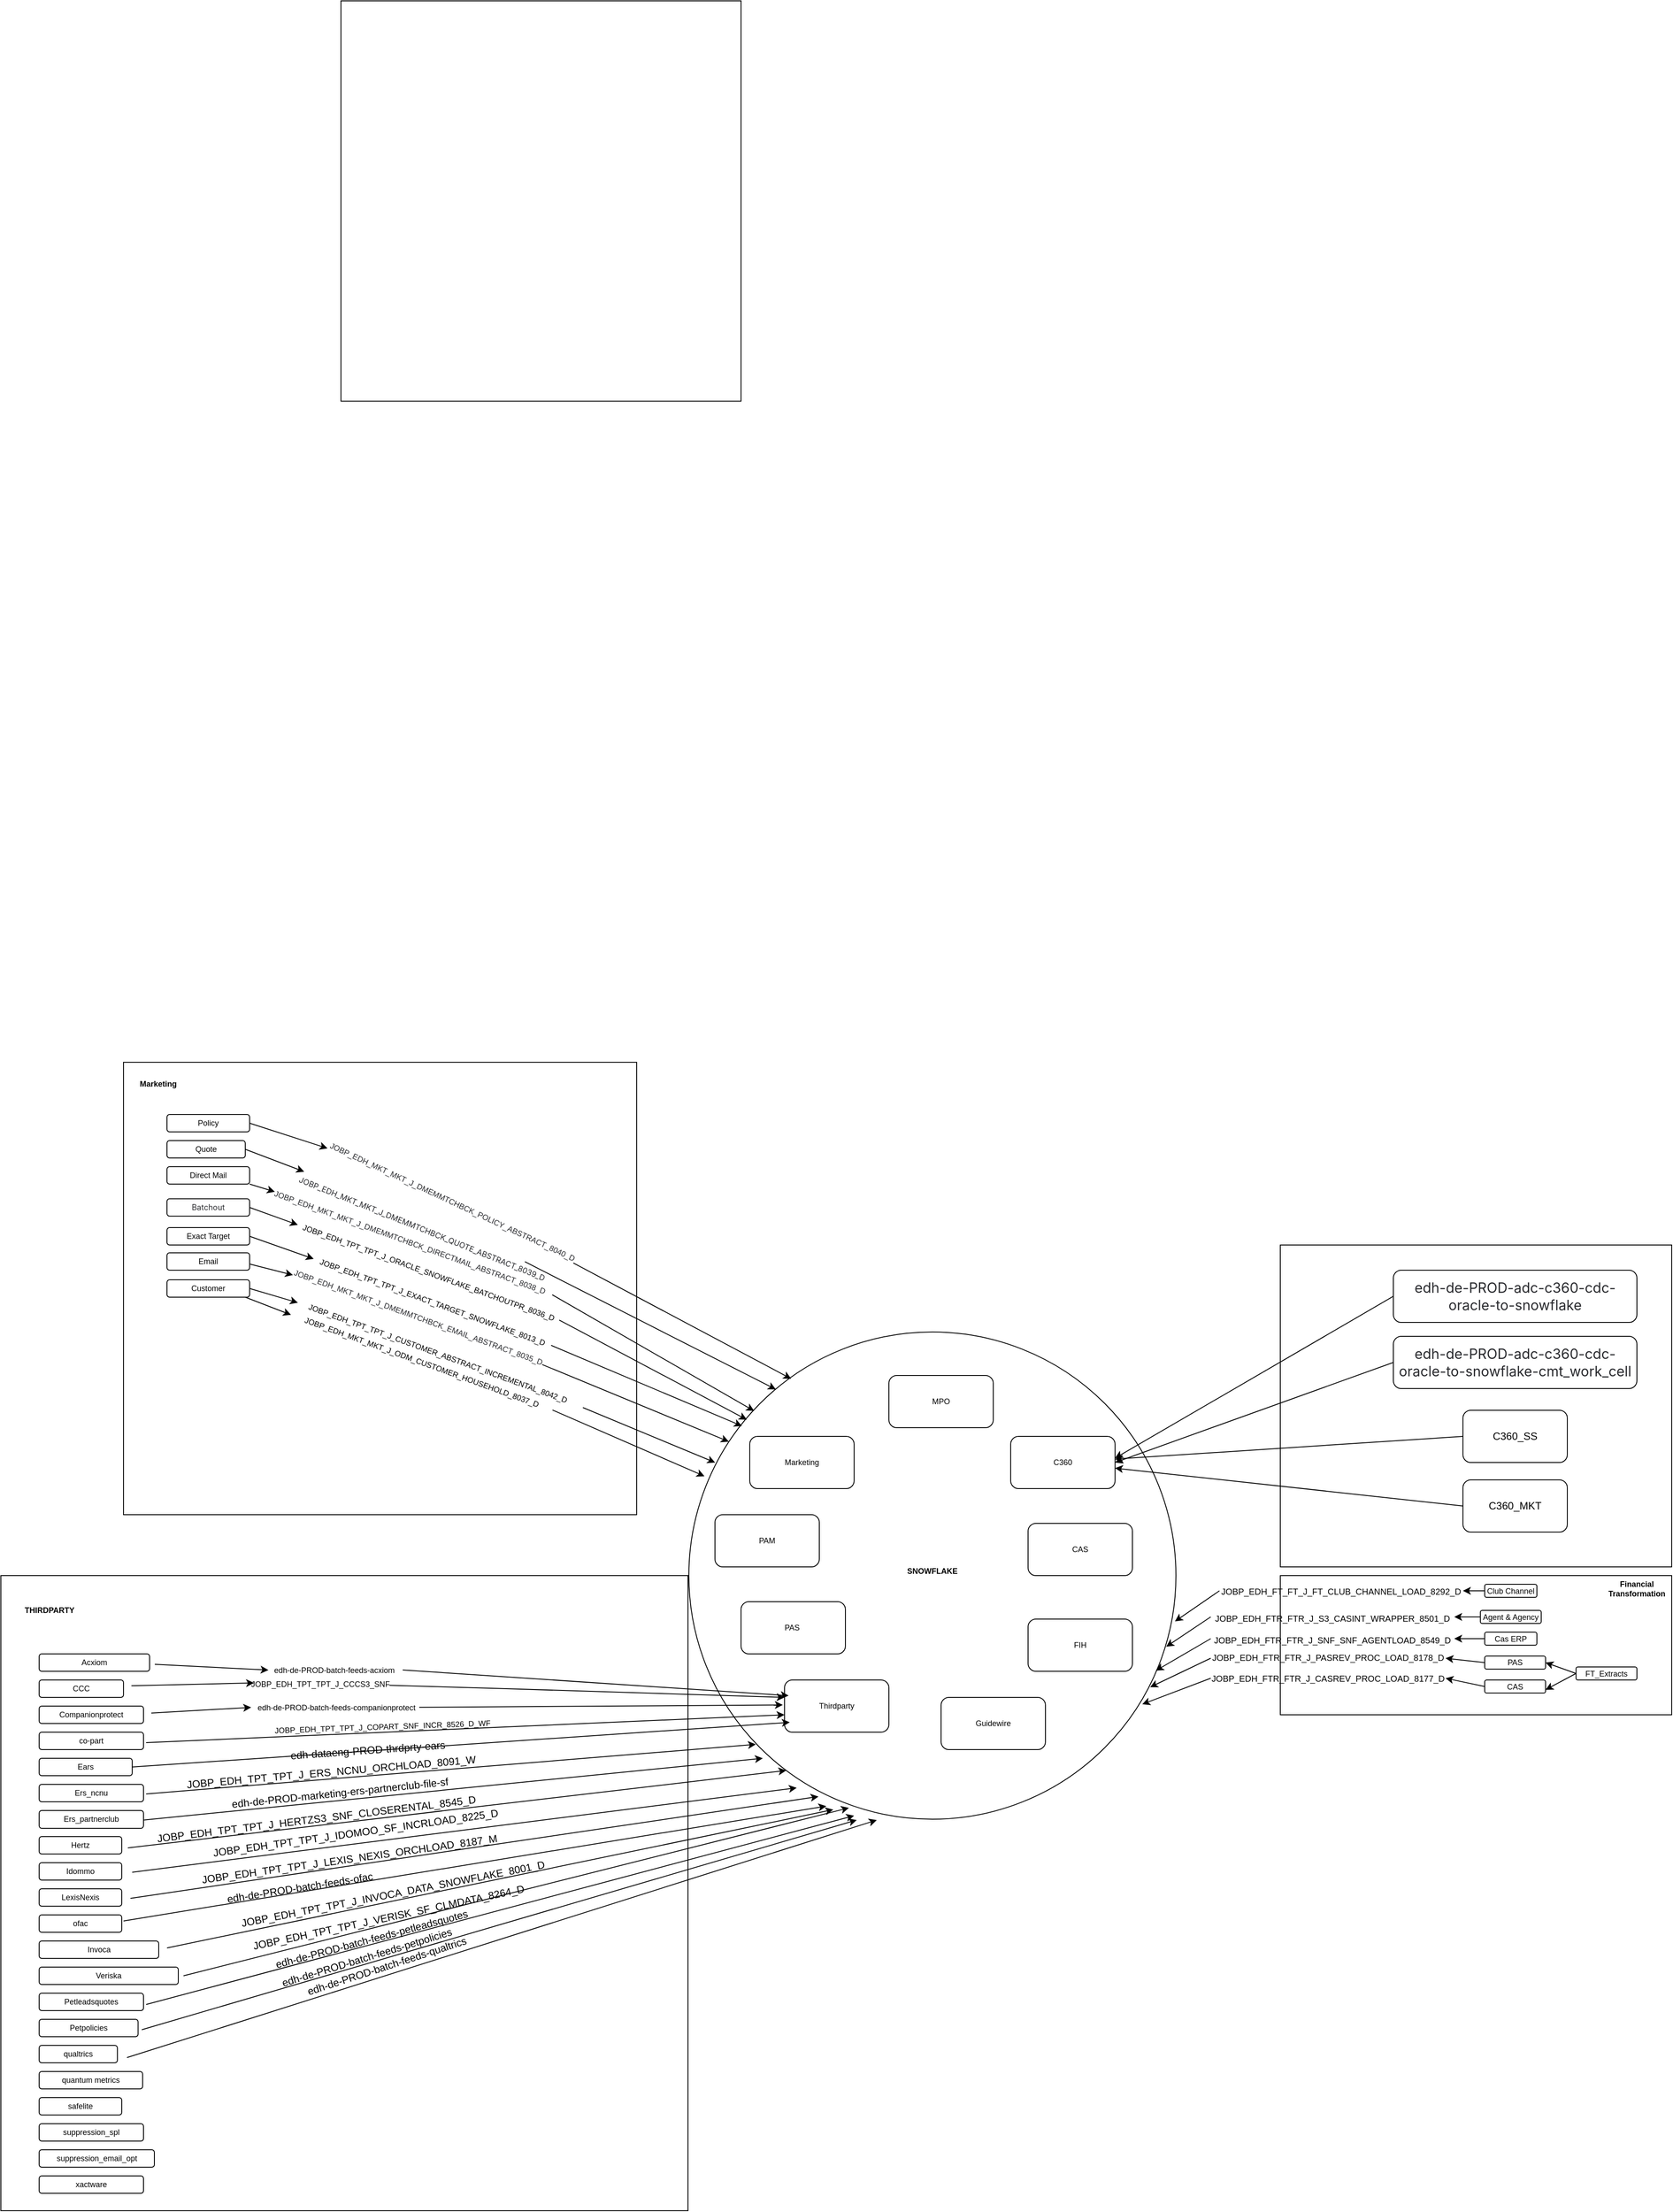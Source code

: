 <mxfile version="26.0.11">
  <diagram name="Page-1" id="kRAGbB4GnQMMaRT2yMuc">
    <mxGraphModel dx="1560" dy="2567" grid="1" gridSize="10" guides="1" tooltips="1" connect="1" arrows="1" fold="1" page="1" pageScale="1" pageWidth="850" pageHeight="1100" background="none" math="0" shadow="0">
      <root>
        <mxCell id="0" />
        <mxCell id="1" parent="0" />
        <mxCell id="0H2y0_2EXmDvVcCev98S-101" value="" style="rounded=0;whiteSpace=wrap;html=1;fontSize=9;" vertex="1" parent="1">
          <mxGeometry x="850" y="210" width="450" height="160" as="geometry" />
        </mxCell>
        <mxCell id="d_GGifG9hBrMxSvdhNBB-2" value="" style="rounded=0;whiteSpace=wrap;html=1;container=0;direction=west;movable=1;resizable=1;rotatable=1;deletable=1;editable=1;locked=0;connectable=1;fontSize=9;" parent="1" vertex="1">
          <mxGeometry x="-621" y="210" width="790" height="730" as="geometry" />
        </mxCell>
        <mxCell id="0H2y0_2EXmDvVcCev98S-15" value="" style="rounded=0;whiteSpace=wrap;html=1;fontSize=9;" vertex="1" parent="1">
          <mxGeometry x="-480" y="-380" width="590" height="520" as="geometry" />
        </mxCell>
        <mxCell id="wsq4JRYlVpnwA_xUPwAn-1" value="" style="ellipse;whiteSpace=wrap;html=1;aspect=fixed;fontSize=9;" parent="1" vertex="1">
          <mxGeometry x="170" y="-70" width="560" height="560" as="geometry" />
        </mxCell>
        <mxCell id="wsq4JRYlVpnwA_xUPwAn-7" value="Marketing" style="rounded=1;whiteSpace=wrap;html=1;fontSize=9;" parent="1" vertex="1">
          <mxGeometry x="240" y="50" width="120" height="60" as="geometry" />
        </mxCell>
        <mxCell id="E9n7oVyy4MYrTS4P3ZKx-2" value="Thirdparty" style="rounded=1;whiteSpace=wrap;html=1;fontSize=9;" parent="1" vertex="1">
          <mxGeometry x="280" y="330" width="120" height="60" as="geometry" />
        </mxCell>
        <mxCell id="E9n7oVyy4MYrTS4P3ZKx-1" value="FIH" style="rounded=1;whiteSpace=wrap;html=1;fontSize=9;" parent="1" vertex="1">
          <mxGeometry x="560" y="260" width="120" height="60" as="geometry" />
        </mxCell>
        <mxCell id="E9n7oVyy4MYrTS4P3ZKx-3" value="PAS&amp;nbsp;" style="rounded=1;whiteSpace=wrap;html=1;fontSize=9;" parent="1" vertex="1">
          <mxGeometry x="230" y="240" width="120" height="60" as="geometry" />
        </mxCell>
        <mxCell id="E9n7oVyy4MYrTS4P3ZKx-4" value="PAM" style="rounded=1;whiteSpace=wrap;html=1;fontSize=9;" parent="1" vertex="1">
          <mxGeometry x="200" y="140" width="120" height="60" as="geometry" />
        </mxCell>
        <mxCell id="E9n7oVyy4MYrTS4P3ZKx-5" value="CAS" style="rounded=1;whiteSpace=wrap;html=1;fontSize=9;" parent="1" vertex="1">
          <mxGeometry x="560" y="150" width="120" height="60" as="geometry" />
        </mxCell>
        <mxCell id="E9n7oVyy4MYrTS4P3ZKx-6" value="MPO" style="rounded=1;whiteSpace=wrap;html=1;fontSize=9;" parent="1" vertex="1">
          <mxGeometry x="400" y="-20" width="120" height="60" as="geometry" />
        </mxCell>
        <mxCell id="LdJkKsN1LRguEct0NIYA-1" value="C&lt;span style=&quot;background-color: transparent; color: light-dark(rgb(0, 0, 0), rgb(255, 255, 255));&quot;&gt;360&lt;/span&gt;" style="rounded=1;whiteSpace=wrap;html=1;fontSize=9;" parent="1" vertex="1">
          <mxGeometry x="540" y="50" width="120" height="60" as="geometry" />
        </mxCell>
        <mxCell id="jBidoqBdT52UNtDU3Eu4-1" value="Guidewire" style="rounded=1;whiteSpace=wrap;html=1;fontSize=9;" parent="1" vertex="1">
          <mxGeometry x="460" y="350" width="120" height="60" as="geometry" />
        </mxCell>
        <mxCell id="d_GGifG9hBrMxSvdhNBB-3" value="CCC" style="rounded=1;whiteSpace=wrap;html=1;container=0;fontSize=9;" parent="1" vertex="1">
          <mxGeometry x="-577" y="330" width="97" height="20" as="geometry" />
        </mxCell>
        <mxCell id="d_GGifG9hBrMxSvdhNBB-4" value="THIRDPARTY" style="text;html=1;align=center;verticalAlign=middle;whiteSpace=wrap;rounded=0;fontStyle=1;fontSize=9;" parent="1" vertex="1">
          <mxGeometry x="-610" y="235" width="90" height="30" as="geometry" />
        </mxCell>
        <mxCell id="d_GGifG9hBrMxSvdhNBB-5" value="Acxiom" style="rounded=1;whiteSpace=wrap;html=1;fontSize=9;" parent="1" vertex="1">
          <mxGeometry x="-577" y="300" width="127" height="20" as="geometry" />
        </mxCell>
        <mxCell id="d_GGifG9hBrMxSvdhNBB-6" value="co-part" style="rounded=1;whiteSpace=wrap;html=1;container=0;fontSize=9;" parent="1" vertex="1">
          <mxGeometry x="-577" y="390" width="120" height="20" as="geometry" />
        </mxCell>
        <mxCell id="d_GGifG9hBrMxSvdhNBB-9" value="Companionprotect" style="rounded=1;whiteSpace=wrap;html=1;container=0;fontSize=9;" parent="1" vertex="1">
          <mxGeometry x="-577" y="360" width="120" height="20" as="geometry" />
        </mxCell>
        <mxCell id="0H2y0_2EXmDvVcCev98S-11" value="" style="whiteSpace=wrap;html=1;aspect=fixed;fontSize=9;" vertex="1" parent="1">
          <mxGeometry x="-230" y="-1600" width="460" height="460" as="geometry" />
        </mxCell>
        <mxCell id="d_GGifG9hBrMxSvdhNBB-12" value="Ears" style="rounded=1;whiteSpace=wrap;html=1;container=0;fontSize=9;" parent="1" vertex="1">
          <mxGeometry x="-577" y="420" width="107" height="20" as="geometry" />
        </mxCell>
        <mxCell id="0H2y0_2EXmDvVcCev98S-4" value="&lt;span style=&quot;color: rgb(41, 42, 46); font-style: normal; font-variant-ligatures: normal; font-variant-caps: normal; font-weight: 400; letter-spacing: normal; orphans: 2; text-align: start; text-indent: 0px; text-transform: none; widows: 2; word-spacing: 0px; -webkit-text-stroke-width: 0px; white-space: pre-wrap; background-color: rgb(255, 255, 255); text-decoration-thickness: initial; text-decoration-style: initial; text-decoration-color: initial; float: none; display: inline !important;&quot;&gt;&lt;font face=&quot;Helvetica&quot;&gt;JOBP_EDH_MKT_MKT_J_DMEMMTCHBCK_POLICY_ABSTRACT_8040_D&lt;/font&gt;&lt;/span&gt;" style="text;whiteSpace=wrap;html=1;rotation=25;fontSize=9;" vertex="1" parent="1">
          <mxGeometry x="-260.11" y="-231.75" width="311.9" height="33.14" as="geometry" />
        </mxCell>
        <mxCell id="NIq7jWTQf8CCYJ9gUr3_-2" value="Hertz" style="rounded=1;whiteSpace=wrap;html=1;fontSize=9;" vertex="1" parent="1">
          <mxGeometry x="-577" y="510" width="95" height="20" as="geometry" />
        </mxCell>
        <mxCell id="NIq7jWTQf8CCYJ9gUr3_-3" value="Idommo" style="rounded=1;whiteSpace=wrap;html=1;fontSize=9;" vertex="1" parent="1">
          <mxGeometry x="-577" y="540" width="95" height="20" as="geometry" />
        </mxCell>
        <mxCell id="NIq7jWTQf8CCYJ9gUr3_-5" value="LexisNexis" style="rounded=1;whiteSpace=wrap;html=1;fontSize=9;" vertex="1" parent="1">
          <mxGeometry x="-577" y="570" width="95" height="20" as="geometry" />
        </mxCell>
        <mxCell id="NIq7jWTQf8CCYJ9gUr3_-7" value="ofac" style="rounded=1;whiteSpace=wrap;html=1;fontSize=9;" vertex="1" parent="1">
          <mxGeometry x="-577" y="600" width="95" height="20" as="geometry" />
        </mxCell>
        <mxCell id="NIq7jWTQf8CCYJ9gUr3_-8" value="Invoca" style="rounded=1;whiteSpace=wrap;html=1;fontSize=9;" vertex="1" parent="1">
          <mxGeometry x="-577" y="630" width="137.5" height="20" as="geometry" />
        </mxCell>
        <mxCell id="0H2y0_2EXmDvVcCev98S-13" value="Quote" style="rounded=1;whiteSpace=wrap;html=1;fontSize=9;" vertex="1" parent="1">
          <mxGeometry x="-430" y="-290" width="90" height="20" as="geometry" />
        </mxCell>
        <mxCell id="NIq7jWTQf8CCYJ9gUr3_-9" value="Petleadsquotes" style="rounded=1;whiteSpace=wrap;html=1;fontSize=9;" vertex="1" parent="1">
          <mxGeometry x="-577" y="690" width="120" height="20" as="geometry" />
        </mxCell>
        <mxCell id="0H2y0_2EXmDvVcCev98S-21" value="&lt;span style=&quot;color: rgb(41, 42, 46); font-family: ui-sans-serif, -apple-system, BlinkMacSystemFont, &amp;quot;Segoe UI&amp;quot;, Ubuntu, system-ui, &amp;quot;Helvetica Neue&amp;quot;, sans-serif; font-style: normal; font-variant-ligatures: normal; font-variant-caps: normal; font-weight: 400; letter-spacing: normal; orphans: 2; text-align: start; text-indent: 0px; text-transform: none; widows: 2; word-spacing: 0px; -webkit-text-stroke-width: 0px; white-space: pre-wrap; background-color: rgb(255, 255, 255); text-decoration-thickness: initial; text-decoration-style: initial; text-decoration-color: initial; float: none; display: inline !important;&quot;&gt;&lt;font&gt; JOBP_EDH_MKT_MKT_J_DMEMMTCHBCK_QUOTE_ABSTRACT_8039_D&lt;/font&gt;&lt;/span&gt;" style="text;whiteSpace=wrap;html=1;rotation=22;fontSize=9;" vertex="1" parent="1">
          <mxGeometry x="-288.67" y="-216.16" width="279.87" height="40" as="geometry" />
        </mxCell>
        <mxCell id="d_GGifG9hBrMxSvdhNBB-14" value="Ers_ncnu" style="rounded=1;whiteSpace=wrap;html=1;fontSize=9;" parent="1" vertex="1">
          <mxGeometry x="-577" y="450" width="120" height="20" as="geometry" />
        </mxCell>
        <mxCell id="NIq7jWTQf8CCYJ9gUr3_-1" value="Ers_partnerclub" style="rounded=1;whiteSpace=wrap;html=1;container=0;aspect=fixed;movable=1;resizable=1;rotatable=1;deletable=1;editable=1;locked=0;connectable=1;fontSize=9;" vertex="1" parent="1">
          <mxGeometry x="-577" y="480" width="120" height="20.51" as="geometry" />
        </mxCell>
        <mxCell id="NIq7jWTQf8CCYJ9gUr3_-11" value="Veriska" style="rounded=1;whiteSpace=wrap;html=1;fontSize=9;" vertex="1" parent="1">
          <mxGeometry x="-577" y="660" width="160" height="20" as="geometry" />
        </mxCell>
        <mxCell id="NIq7jWTQf8CCYJ9gUr3_-13" value="Petpolicies" style="rounded=1;whiteSpace=wrap;html=1;fontSize=9;" vertex="1" parent="1">
          <mxGeometry x="-577" y="720" width="113.75" height="20" as="geometry" />
        </mxCell>
        <mxCell id="NIq7jWTQf8CCYJ9gUr3_-17" value="qualtrics" style="rounded=1;whiteSpace=wrap;html=1;fontSize=9;" vertex="1" parent="1">
          <mxGeometry x="-577" y="750" width="90" height="20" as="geometry" />
        </mxCell>
        <mxCell id="NIq7jWTQf8CCYJ9gUr3_-19" value="quantum metrics" style="rounded=1;whiteSpace=wrap;html=1;fontSize=9;" vertex="1" parent="1">
          <mxGeometry x="-577" y="780" width="119" height="20" as="geometry" />
        </mxCell>
        <mxCell id="NIq7jWTQf8CCYJ9gUr3_-20" value="safelite" style="rounded=1;whiteSpace=wrap;html=1;fontSize=9;" vertex="1" parent="1">
          <mxGeometry x="-577" y="810" width="95" height="20" as="geometry" />
        </mxCell>
        <mxCell id="NIq7jWTQf8CCYJ9gUr3_-21" value="suppression_spl" style="rounded=1;whiteSpace=wrap;html=1;fontSize=9;" vertex="1" parent="1">
          <mxGeometry x="-577" y="840" width="120" height="20" as="geometry" />
        </mxCell>
        <mxCell id="NIq7jWTQf8CCYJ9gUr3_-23" value="suppression_email_opt" style="rounded=1;whiteSpace=wrap;html=1;fontSize=9;" vertex="1" parent="1">
          <mxGeometry x="-577" y="870" width="132.5" height="20" as="geometry" />
        </mxCell>
        <mxCell id="NIq7jWTQf8CCYJ9gUr3_-24" value="xactware" style="rounded=1;whiteSpace=wrap;html=1;fontSize=9;" vertex="1" parent="1">
          <mxGeometry x="-577" y="900" width="120" height="20" as="geometry" />
        </mxCell>
        <mxCell id="NIq7jWTQf8CCYJ9gUr3_-27" value="SNOWFLAKE" style="text;html=1;align=center;verticalAlign=middle;whiteSpace=wrap;rounded=0;fontSize=9;fontStyle=1" vertex="1" parent="1">
          <mxGeometry x="420" y="190" width="60" height="30" as="geometry" />
        </mxCell>
        <mxCell id="0H2y0_2EXmDvVcCev98S-19" value="" style="endArrow=classic;html=1;rounded=0;entryX=0.082;entryY=0.225;entryDx=0;entryDy=0;entryPerimeter=0;exitX=1.011;exitY=0.343;exitDx=0;exitDy=0;exitPerimeter=0;fontSize=9;" edge="1" parent="1" source="0H2y0_2EXmDvVcCev98S-23" target="wsq4JRYlVpnwA_xUPwAn-1">
          <mxGeometry width="50" height="50" relative="1" as="geometry">
            <mxPoint x="-158.6" y="-53.86" as="sourcePoint" />
            <mxPoint x="230.0" y="43.86" as="targetPoint" />
          </mxGeometry>
        </mxCell>
        <mxCell id="0H2y0_2EXmDvVcCev98S-32" value="&lt;font&gt;&lt;b&gt;Marketing&lt;/b&gt;&lt;/font&gt;" style="text;html=1;align=center;verticalAlign=middle;whiteSpace=wrap;rounded=0;fontSize=9;" vertex="1" parent="1">
          <mxGeometry x="-470" y="-370" width="60" height="30" as="geometry" />
        </mxCell>
        <mxCell id="0H2y0_2EXmDvVcCev98S-37" value="Policy" style="rounded=1;whiteSpace=wrap;html=1;fontSize=9;" vertex="1" parent="1">
          <mxGeometry x="-430" y="-320" width="95" height="20" as="geometry" />
        </mxCell>
        <mxCell id="0H2y0_2EXmDvVcCev98S-39" value="&lt;div style=&quot;text-align: left;&quot;&gt;&lt;font color=&quot;#292a2e&quot; face=&quot;ui-sans-serif, -apple-system, BlinkMacSystemFont, Segoe UI, Ubuntu, system-ui, Helvetica Neue, sans-serif&quot;&gt;&lt;span style=&quot;white-space-collapse: preserve; background-color: rgb(255, 255, 255);&quot;&gt;Batchout&lt;/span&gt;&lt;/font&gt;&lt;/div&gt;" style="rounded=1;whiteSpace=wrap;html=1;fontSize=9;fontStyle=0" vertex="1" parent="1">
          <mxGeometry x="-430" y="-223.14" width="95" height="20" as="geometry" />
        </mxCell>
        <mxCell id="0H2y0_2EXmDvVcCev98S-40" value="&lt;font&gt;Exact Target&lt;/font&gt;" style="rounded=1;whiteSpace=wrap;html=1;fontSize=9;" vertex="1" parent="1">
          <mxGeometry x="-430" y="-190" width="95" height="20" as="geometry" />
        </mxCell>
        <mxCell id="0H2y0_2EXmDvVcCev98S-42" value="Customer" style="rounded=1;whiteSpace=wrap;html=1;rotation=0;fontSize=9;" vertex="1" parent="1">
          <mxGeometry x="-430" y="-130" width="95" height="20" as="geometry" />
        </mxCell>
        <mxCell id="0H2y0_2EXmDvVcCev98S-53" value="Direct Mail" style="rounded=1;whiteSpace=wrap;html=1;fontSize=9;" vertex="1" parent="1">
          <mxGeometry x="-430" y="-260" width="95" height="20" as="geometry" />
        </mxCell>
        <mxCell id="0H2y0_2EXmDvVcCev98S-54" value="Email" style="rounded=1;whiteSpace=wrap;html=1;fontSize=9;" vertex="1" parent="1">
          <mxGeometry x="-430" y="-161.02" width="95" height="20" as="geometry" />
        </mxCell>
        <mxCell id="0H2y0_2EXmDvVcCev98S-55" value="" style="endArrow=classic;html=1;rounded=0;entryX=0.004;entryY=0.38;entryDx=0;entryDy=0;entryPerimeter=0;exitX=1.005;exitY=0.65;exitDx=0;exitDy=0;exitPerimeter=0;fontSize=9;" edge="1" parent="1" source="0H2y0_2EXmDvVcCev98S-54" target="0H2y0_2EXmDvVcCev98S-23">
          <mxGeometry width="50" height="50" relative="1" as="geometry">
            <mxPoint x="-355" y="-71" as="sourcePoint" />
            <mxPoint x="230.0" y="43.86" as="targetPoint" />
          </mxGeometry>
        </mxCell>
        <mxCell id="0H2y0_2EXmDvVcCev98S-23" value="&lt;span style=&quot;color: rgb(41, 42, 46); font-style: normal; font-variant-ligatures: normal; font-variant-caps: normal; font-weight: 400; letter-spacing: normal; orphans: 2; text-align: start; text-indent: 0px; text-transform: none; widows: 2; word-spacing: 0px; -webkit-text-stroke-width: 0px; white-space: pre-wrap; background-color: rgb(255, 255, 255); text-decoration-thickness: initial; text-decoration-style: initial; text-decoration-color: initial; float: none; display: inline !important;&quot;&gt;&lt;font face=&quot;Helvetica&quot;&gt;JOBP_EDH_MKT_MKT_J_DMEMMTCHBCK_EMAIL_ABSTRACT_8035_D&lt;/font&gt;&lt;/span&gt;" style="text;whiteSpace=wrap;html=1;rotation=20;fontSize=9;" vertex="1" parent="1">
          <mxGeometry x="-297" y="-100" width="300" height="40" as="geometry" />
        </mxCell>
        <mxCell id="0H2y0_2EXmDvVcCev98S-58" value="" style="endArrow=classic;html=1;rounded=0;exitX=1;exitY=0.5;exitDx=0;exitDy=0;entryX=0.013;entryY=0.311;entryDx=0;entryDy=0;entryPerimeter=0;fontSize=9;" edge="1" parent="1" source="0H2y0_2EXmDvVcCev98S-13" target="0H2y0_2EXmDvVcCev98S-21">
          <mxGeometry width="50" height="50" relative="1" as="geometry">
            <mxPoint x="-260" y="-110" as="sourcePoint" />
            <mxPoint x="-210" y="-160" as="targetPoint" />
          </mxGeometry>
        </mxCell>
        <mxCell id="0H2y0_2EXmDvVcCev98S-59" value="" style="endArrow=classic;html=1;rounded=0;exitX=0.992;exitY=0.333;exitDx=0;exitDy=0;exitPerimeter=0;fontSize=9;" edge="1" parent="1" source="0H2y0_2EXmDvVcCev98S-21">
          <mxGeometry width="50" height="50" relative="1" as="geometry">
            <mxPoint x="20" y="-180" as="sourcePoint" />
            <mxPoint x="270" y="-4" as="targetPoint" />
          </mxGeometry>
        </mxCell>
        <mxCell id="0H2y0_2EXmDvVcCev98S-60" value="" style="endArrow=classic;html=1;rounded=0;exitX=1;exitY=0.5;exitDx=0;exitDy=0;entryX=0;entryY=0.5;entryDx=0;entryDy=0;fontSize=9;" edge="1" parent="1" source="0H2y0_2EXmDvVcCev98S-37" target="0H2y0_2EXmDvVcCev98S-4">
          <mxGeometry width="50" height="50" relative="1" as="geometry">
            <mxPoint x="-250" y="-320" as="sourcePoint" />
            <mxPoint x="-200" y="-370" as="targetPoint" />
          </mxGeometry>
        </mxCell>
        <UserObject label="" id="x8S57T6ln9iAfIoPM7LD-1">
          <mxCell style="endArrow=classic;html=1;rounded=0;entryX=0.039;entryY=0.3;entryDx=0;entryDy=0;entryPerimeter=0;exitX=1;exitY=0.5;exitDx=0;exitDy=0;fontSize=9;" edge="1" parent="1" source="x8S57T6ln9iAfIoPM7LD-4" target="E9n7oVyy4MYrTS4P3ZKx-2">
            <mxGeometry width="50" height="50" relative="1" as="geometry">
              <mxPoint x="-444" y="312" as="sourcePoint" />
              <mxPoint x="189" y="314" as="targetPoint" />
              <Array as="points" />
            </mxGeometry>
          </mxCell>
        </UserObject>
        <mxCell id="0H2y0_2EXmDvVcCev98S-61" value="" style="endArrow=classic;html=1;rounded=0;entryX=0.21;entryY=0.096;entryDx=0;entryDy=0;entryPerimeter=0;exitX=1;exitY=0.5;exitDx=0;exitDy=0;fontSize=9;" edge="1" parent="1" source="0H2y0_2EXmDvVcCev98S-4" target="wsq4JRYlVpnwA_xUPwAn-1">
          <mxGeometry width="50" height="50" relative="1" as="geometry">
            <mxPoint x="70" y="-130" as="sourcePoint" />
            <mxPoint x="90" y="-130" as="targetPoint" />
          </mxGeometry>
        </mxCell>
        <UserObject label="" id="x8S57T6ln9iAfIoPM7LD-3">
          <mxCell style="endArrow=classic;html=1;rounded=0;fontSize=9;exitX=1.018;exitY=0.537;exitDx=0;exitDy=0;exitPerimeter=0;" edge="1" parent="1" source="x8S57T6ln9iAfIoPM7LD-7">
            <mxGeometry width="50" height="50" relative="1" as="geometry">
              <mxPoint x="-150" y="336" as="sourcePoint" />
              <mxPoint x="280" y="350" as="targetPoint" />
              <Array as="points">
                <mxPoint x="-40" y="340" />
              </Array>
            </mxGeometry>
          </mxCell>
        </UserObject>
        <mxCell id="0H2y0_2EXmDvVcCev98S-62" value="&lt;span style=&quot;color: rgb(41, 42, 46); font-style: normal; font-variant-ligatures: normal; font-variant-caps: normal; font-weight: 400; letter-spacing: normal; orphans: 2; text-align: start; text-indent: 0px; text-transform: none; widows: 2; word-spacing: 0px; -webkit-text-stroke-width: 0px; white-space: pre-wrap; background-color: rgb(255, 255, 255); text-decoration-thickness: initial; text-decoration-style: initial; text-decoration-color: initial; float: none; display: inline !important;&quot;&gt;&lt;font face=&quot;Helvetica&quot;&gt; JOBP_EDH_MKT_MKT_J_DMEMMTCHBCK_DIRECTMAIL_ABSTRACT_8038_D&lt;/font&gt;&lt;/span&gt;" style="text;whiteSpace=wrap;html=1;fontSize=9;rotation=20;" vertex="1" parent="1">
          <mxGeometry x="-321" y="-183.69" width="344.28" height="24.11" as="geometry" />
        </mxCell>
        <mxCell id="0H2y0_2EXmDvVcCev98S-63" value="" style="endArrow=classic;html=1;rounded=0;exitX=1;exitY=1;exitDx=0;exitDy=0;entryX=0.012;entryY=0.411;entryDx=0;entryDy=0;entryPerimeter=0;fontSize=9;" edge="1" parent="1" source="0H2y0_2EXmDvVcCev98S-53" target="0H2y0_2EXmDvVcCev98S-62">
          <mxGeometry width="50" height="50" relative="1" as="geometry">
            <mxPoint x="-270" y="-20" as="sourcePoint" />
            <mxPoint x="-220" y="-70" as="targetPoint" />
          </mxGeometry>
        </mxCell>
        <mxCell id="0H2y0_2EXmDvVcCev98S-64" value="" style="endArrow=classic;html=1;rounded=0;entryX=0.134;entryY=0.162;entryDx=0;entryDy=0;entryPerimeter=0;exitX=1;exitY=0.5;exitDx=0;exitDy=0;fontSize=9;" edge="1" parent="1" source="0H2y0_2EXmDvVcCev98S-62" target="wsq4JRYlVpnwA_xUPwAn-1">
          <mxGeometry width="50" height="50" relative="1" as="geometry">
            <mxPoint x="-120" y="-30" as="sourcePoint" />
            <mxPoint x="-70" y="-80" as="targetPoint" />
          </mxGeometry>
        </mxCell>
        <UserObject label="" id="x8S57T6ln9iAfIoPM7LD-8">
          <mxCell style="endArrow=classic;html=1;rounded=0;fontSize=9;entryX=-0.017;entryY=0.478;entryDx=0;entryDy=0;entryPerimeter=0;" edge="1" parent="1" source="x8S57T6ln9iAfIoPM7LD-10" target="E9n7oVyy4MYrTS4P3ZKx-2">
            <mxGeometry width="50" height="50" relative="1" as="geometry">
              <mxPoint x="-448" y="368" as="sourcePoint" />
              <mxPoint x="211" y="354" as="targetPoint" />
              <Array as="points" />
            </mxGeometry>
          </mxCell>
        </UserObject>
        <mxCell id="0H2y0_2EXmDvVcCev98S-68" value="JOBP_EDH_TPT_TPT_J_ORACLE_SNOWFLAKE_BATCHOUTPR_8036_D" style="text;html=1;align=center;verticalAlign=middle;whiteSpace=wrap;rounded=0;fontSize=9;rotation=20;" vertex="1" parent="1">
          <mxGeometry x="-289.26" y="-153.44" width="319.87" height="30" as="geometry" />
        </mxCell>
        <mxCell id="0H2y0_2EXmDvVcCev98S-70" value="" style="endArrow=classic;html=1;rounded=0;exitX=1;exitY=0.5;exitDx=0;exitDy=0;entryX=0;entryY=0.5;entryDx=0;entryDy=0;fontSize=9;" edge="1" parent="1" source="0H2y0_2EXmDvVcCev98S-39" target="0H2y0_2EXmDvVcCev98S-68">
          <mxGeometry width="50" height="50" relative="1" as="geometry">
            <mxPoint x="-290" y="-130" as="sourcePoint" />
            <mxPoint x="-240" y="-180" as="targetPoint" />
          </mxGeometry>
        </mxCell>
        <mxCell id="0H2y0_2EXmDvVcCev98S-73" value="" style="endArrow=classic;html=1;rounded=0;entryX=0.119;entryY=0.18;entryDx=0;entryDy=0;entryPerimeter=0;fontSize=9;exitX=1;exitY=0.5;exitDx=0;exitDy=0;" edge="1" parent="1" source="0H2y0_2EXmDvVcCev98S-68" target="wsq4JRYlVpnwA_xUPwAn-1">
          <mxGeometry width="50" height="50" relative="1" as="geometry">
            <mxPoint x="40" y="-77" as="sourcePoint" />
            <mxPoint x="-130" y="-120" as="targetPoint" />
          </mxGeometry>
        </mxCell>
        <mxCell id="0H2y0_2EXmDvVcCev98S-76" value="JOBP_EDH_TPT_TPT_J_EXACT_TARGET_SNOWFLAKE_8013_D" style="text;html=1;align=center;verticalAlign=middle;whiteSpace=wrap;rounded=0;rotation=20;fontSize=9;" vertex="1" parent="1">
          <mxGeometry x="-270.11" y="-119.35" width="290.5" height="30" as="geometry" />
        </mxCell>
        <mxCell id="0H2y0_2EXmDvVcCev98S-79" value="" style="endArrow=classic;html=1;rounded=0;exitX=1;exitY=0.5;exitDx=0;exitDy=0;entryX=0;entryY=0.5;entryDx=0;entryDy=0;fontSize=9;" edge="1" parent="1" source="0H2y0_2EXmDvVcCev98S-40" target="0H2y0_2EXmDvVcCev98S-76">
          <mxGeometry width="50" height="50" relative="1" as="geometry">
            <mxPoint x="-318.64" y="-80" as="sourcePoint" />
            <mxPoint x="-268.64" y="-130" as="targetPoint" />
          </mxGeometry>
        </mxCell>
        <mxCell id="0H2y0_2EXmDvVcCev98S-80" value="" style="endArrow=classic;html=1;rounded=0;exitX=1;exitY=0.5;exitDx=0;exitDy=0;entryX=0.109;entryY=0.193;entryDx=0;entryDy=0;entryPerimeter=0;fontSize=9;" edge="1" parent="1" source="0H2y0_2EXmDvVcCev98S-76" target="wsq4JRYlVpnwA_xUPwAn-1">
          <mxGeometry width="50" height="50" relative="1" as="geometry">
            <mxPoint x="95.41" as="sourcePoint" />
            <mxPoint x="145.41" y="-50" as="targetPoint" />
          </mxGeometry>
        </mxCell>
        <UserObject label="" id="x8S57T6ln9iAfIoPM7LD-12">
          <mxCell style="endArrow=classic;html=1;rounded=0;exitX=0.771;exitY=0.767;exitDx=0;exitDy=0;exitPerimeter=0;fontSize=9;" edge="1" parent="1">
            <mxGeometry width="50" height="50" relative="1" as="geometry">
              <mxPoint x="-454" y="402" as="sourcePoint" />
              <mxPoint x="280" y="370" as="targetPoint" />
              <Array as="points" />
            </mxGeometry>
          </mxCell>
        </UserObject>
        <mxCell id="MN0yz45vyrRwarsMdgd2-2" value="" style="rounded=0;whiteSpace=wrap;html=1;fontSize=9;" vertex="1" parent="1">
          <mxGeometry x="850" y="-170" width="450" height="370" as="geometry" />
        </mxCell>
        <mxCell id="MN0yz45vyrRwarsMdgd2-4" value="&lt;span style=&quot;color: rgb(41, 42, 46); font-family: ui-sans-serif, -apple-system, BlinkMacSystemFont, &amp;quot;Segoe UI&amp;quot;, Ubuntu, system-ui, &amp;quot;Helvetica Neue&amp;quot;, sans-serif; font-size: 16px; text-align: left; white-space-collapse: preserve; background-color: rgb(255, 255, 255);&quot;&gt;edh-de-PROD-adc-c360-cdc-oracle-to-snowflake&lt;/span&gt;" style="rounded=1;whiteSpace=wrap;html=1;" vertex="1" parent="1">
          <mxGeometry x="980" y="-141.02" width="280" height="60" as="geometry" />
        </mxCell>
        <mxCell id="0H2y0_2EXmDvVcCev98S-84" value="JOBP_EDH_TPT_TPT_J_CUSTOMER_ABSTRACT_INCREMENTAL_8042_D" style="text;html=1;align=center;verticalAlign=middle;whiteSpace=wrap;rounded=0;rotation=20;fontSize=9;" vertex="1" parent="1">
          <mxGeometry x="-289.87" y="-60" width="343" height="30" as="geometry" />
        </mxCell>
        <mxCell id="x8S57T6ln9iAfIoPM7LD-13" value="JOBP_EDH_TPT_TPT_J_COPART_SNF_INCR_8526_D_WF" style="text;html=1;align=center;verticalAlign=middle;whiteSpace=wrap;rounded=0;rotation=358;fontSize=9;" vertex="1" parent="1">
          <mxGeometry x="-362" y="369" width="360" height="30" as="geometry" />
        </mxCell>
        <mxCell id="0H2y0_2EXmDvVcCev98S-85" value="" style="endArrow=classic;html=1;rounded=0;exitX=1;exitY=0.5;exitDx=0;exitDy=0;entryX=0;entryY=0.5;entryDx=0;entryDy=0;fontSize=9;" edge="1" parent="1" source="0H2y0_2EXmDvVcCev98S-42" target="0H2y0_2EXmDvVcCev98S-84">
          <mxGeometry width="50" height="50" relative="1" as="geometry">
            <mxPoint x="-210" y="-70" as="sourcePoint" />
            <mxPoint x="-160" y="-120" as="targetPoint" />
          </mxGeometry>
        </mxCell>
        <UserObject label="" id="x8S57T6ln9iAfIoPM7LD-14">
          <mxCell style="endArrow=classic;html=1;rounded=0;fontSize=9;entryX=0.05;entryY=0.811;entryDx=0;entryDy=0;entryPerimeter=0;" edge="1" parent="1" target="E9n7oVyy4MYrTS4P3ZKx-2">
            <mxGeometry width="50" height="50" relative="1" as="geometry">
              <mxPoint x="-470" y="430" as="sourcePoint" />
              <mxPoint x="236" y="392" as="targetPoint" />
              <Array as="points" />
            </mxGeometry>
          </mxCell>
        </UserObject>
        <mxCell id="0H2y0_2EXmDvVcCev98S-86" value="" style="endArrow=classic;html=1;rounded=0;entryX=0.054;entryY=0.268;entryDx=0;entryDy=0;entryPerimeter=0;exitX=1.018;exitY=0.54;exitDx=0;exitDy=0;exitPerimeter=0;fontSize=9;" edge="1" parent="1" source="0H2y0_2EXmDvVcCev98S-84" target="wsq4JRYlVpnwA_xUPwAn-1">
          <mxGeometry width="50" height="50" relative="1" as="geometry">
            <mxPoint x="60" y="70" as="sourcePoint" />
            <mxPoint x="110" y="20" as="targetPoint" />
          </mxGeometry>
        </mxCell>
        <mxCell id="x8S57T6ln9iAfIoPM7LD-15" value="edh-dataeng-PROD-thrdprty-ears" style="text;html=1;align=center;verticalAlign=middle;whiteSpace=wrap;rounded=0;rotation=356;" vertex="1" parent="1">
          <mxGeometry x="-299" y="396" width="200" height="30" as="geometry" />
        </mxCell>
        <UserObject label="" id="x8S57T6ln9iAfIoPM7LD-17">
          <mxCell style="endArrow=classic;html=1;rounded=0;exitX=0.771;exitY=0.767;exitDx=0;exitDy=0;exitPerimeter=0;" edge="1" parent="1">
            <mxGeometry width="50" height="50" relative="1" as="geometry">
              <mxPoint x="-454" y="461" as="sourcePoint" />
              <mxPoint x="247" y="404" as="targetPoint" />
              <Array as="points" />
            </mxGeometry>
          </mxCell>
        </UserObject>
        <mxCell id="0H2y0_2EXmDvVcCev98S-87" value="JOBP_EDH_MKT_MKT_J_ODM_CUSTOMER_HOUSEHOLD_8037_D" style="text;html=1;align=center;verticalAlign=middle;whiteSpace=wrap;rounded=0;fontSize=9;rotation=20;" vertex="1" parent="1">
          <mxGeometry x="-297.11" y="-50" width="320" height="30" as="geometry" />
        </mxCell>
        <mxCell id="x8S57T6ln9iAfIoPM7LD-18" value="JOBP_EDH_TPT_TPT_J_ERS_NCNU_ORCHLOAD_8091_W" style="text;html=1;align=center;verticalAlign=middle;whiteSpace=wrap;rounded=0;rotation=355;" vertex="1" parent="1">
          <mxGeometry x="-316" y="421" width="150" height="30" as="geometry" />
        </mxCell>
        <mxCell id="0H2y0_2EXmDvVcCev98S-89" value="" style="endArrow=classic;html=1;rounded=0;entryX=0;entryY=0.5;entryDx=0;entryDy=0;fontSize=9;" edge="1" parent="1" target="0H2y0_2EXmDvVcCev98S-87">
          <mxGeometry width="50" height="50" relative="1" as="geometry">
            <mxPoint x="-340" y="-110" as="sourcePoint" />
            <mxPoint x="20" y="-60" as="targetPoint" />
          </mxGeometry>
        </mxCell>
        <UserObject label="" id="x8S57T6ln9iAfIoPM7LD-19">
          <mxCell style="endArrow=classic;html=1;rounded=0;exitX=0.771;exitY=0.767;exitDx=0;exitDy=0;exitPerimeter=0;" edge="1" parent="1">
            <mxGeometry width="50" height="50" relative="1" as="geometry">
              <mxPoint x="-457" y="491" as="sourcePoint" />
              <mxPoint x="255" y="420" as="targetPoint" />
              <Array as="points" />
            </mxGeometry>
          </mxCell>
        </UserObject>
        <mxCell id="0H2y0_2EXmDvVcCev98S-90" value="" style="endArrow=classic;html=1;rounded=0;exitX=1;exitY=0.5;exitDx=0;exitDy=0;entryX=0.032;entryY=0.296;entryDx=0;entryDy=0;entryPerimeter=0;fontSize=9;" edge="1" parent="1" source="0H2y0_2EXmDvVcCev98S-87" target="wsq4JRYlVpnwA_xUPwAn-1">
          <mxGeometry width="50" height="50" relative="1" as="geometry">
            <mxPoint x="-210" y="-70" as="sourcePoint" />
            <mxPoint x="-160" y="-120" as="targetPoint" />
          </mxGeometry>
        </mxCell>
        <mxCell id="x8S57T6ln9iAfIoPM7LD-20" value="edh-de-PROD-marketing-ers-partnerclub-file-sf" style="text;html=1;align=center;verticalAlign=middle;whiteSpace=wrap;rounded=0;rotation=354;" vertex="1" parent="1">
          <mxGeometry x="-406" y="445" width="350" height="30" as="geometry" />
        </mxCell>
        <UserObject label="" id="x8S57T6ln9iAfIoPM7LD-21">
          <mxCell style="endArrow=classic;html=1;rounded=0;exitX=0.771;exitY=0.767;exitDx=0;exitDy=0;exitPerimeter=0;" edge="1" parent="1">
            <mxGeometry width="50" height="50" relative="1" as="geometry">
              <mxPoint x="-475" y="523" as="sourcePoint" />
              <mxPoint x="282" y="434" as="targetPoint" />
              <Array as="points" />
            </mxGeometry>
          </mxCell>
        </UserObject>
        <mxCell id="0H2y0_2EXmDvVcCev98S-94" value="&lt;b&gt;Financial Transformation&lt;/b&gt;" style="text;html=1;align=center;verticalAlign=middle;whiteSpace=wrap;rounded=0;fontSize=9;" vertex="1" parent="1">
          <mxGeometry x="1230" y="210.0" width="60" height="30" as="geometry" />
        </mxCell>
        <mxCell id="x8S57T6ln9iAfIoPM7LD-22" value="JOBP_EDH_TPT_TPT_J_HERTZS3_SNF_CLOSERENTAL_8545_D" style="text;html=1;align=center;verticalAlign=middle;whiteSpace=wrap;rounded=0;rotation=353;" vertex="1" parent="1">
          <mxGeometry x="-288" y="475" width="60" height="30" as="geometry" />
        </mxCell>
        <mxCell id="MN0yz45vyrRwarsMdgd2-5" value="&lt;span style=&quot;color: rgb(41, 42, 46); font-family: ui-sans-serif, -apple-system, BlinkMacSystemFont, &amp;quot;Segoe UI&amp;quot;, Ubuntu, system-ui, &amp;quot;Helvetica Neue&amp;quot;, sans-serif; font-size: 16px; text-align: left; white-space-collapse: preserve; background-color: rgb(255, 255, 255);&quot;&gt;edh-de-PROD-adc-c360-cdc-oracle-to-snowflake-cmt_work_cell&lt;/span&gt;" style="rounded=1;whiteSpace=wrap;html=1;" vertex="1" parent="1">
          <mxGeometry x="980" y="-65" width="280" height="60" as="geometry" />
        </mxCell>
        <UserObject label="" id="x8S57T6ln9iAfIoPM7LD-23">
          <mxCell style="endArrow=classic;html=1;rounded=0;exitX=0.771;exitY=0.767;exitDx=0;exitDy=0;exitPerimeter=0;" edge="1" parent="1">
            <mxGeometry width="50" height="50" relative="1" as="geometry">
              <mxPoint x="-470" y="551" as="sourcePoint" />
              <mxPoint x="294" y="454" as="targetPoint" />
              <Array as="points" />
            </mxGeometry>
          </mxCell>
        </UserObject>
        <mxCell id="MN0yz45vyrRwarsMdgd2-12" value="" style="endArrow=classic;html=1;rounded=0;exitX=0;exitY=0.5;exitDx=0;exitDy=0;entryX=0.94;entryY=0.217;entryDx=0;entryDy=0;entryPerimeter=0;" edge="1" parent="1" source="MN0yz45vyrRwarsMdgd2-4">
          <mxGeometry width="50" height="50" relative="1" as="geometry">
            <mxPoint x="953.6" y="-36.52" as="sourcePoint" />
            <mxPoint x="660.0" y="75.0" as="targetPoint" />
          </mxGeometry>
        </mxCell>
        <mxCell id="x8S57T6ln9iAfIoPM7LD-24" value="JOBP_EDH_TPT_TPT_J_IDOMOO_SF_INCRLOAD_8225_D" style="text;html=1;align=center;verticalAlign=middle;whiteSpace=wrap;rounded=0;rotation=352;" vertex="1" parent="1">
          <mxGeometry x="-333" y="491" width="240" height="30" as="geometry" />
        </mxCell>
        <mxCell id="MN0yz45vyrRwarsMdgd2-13" value="" style="endArrow=classic;html=1;rounded=0;entryX=0.94;entryY=0.217;entryDx=0;entryDy=0;entryPerimeter=0;exitX=0;exitY=0.5;exitDx=0;exitDy=0;" edge="1" parent="1" source="MN0yz45vyrRwarsMdgd2-5">
          <mxGeometry width="50" height="50" relative="1" as="geometry">
            <mxPoint x="980" y="40" as="sourcePoint" />
            <mxPoint x="660.0" y="80.0" as="targetPoint" />
          </mxGeometry>
        </mxCell>
        <mxCell id="MN0yz45vyrRwarsMdgd2-14" value="C360_SS" style="rounded=1;whiteSpace=wrap;html=1;" vertex="1" parent="1">
          <mxGeometry x="1060" y="20" width="120" height="60" as="geometry" />
        </mxCell>
        <UserObject label="" id="x8S57T6ln9iAfIoPM7LD-25">
          <mxCell style="endArrow=classic;html=1;rounded=0;exitX=0.771;exitY=0.767;exitDx=0;exitDy=0;exitPerimeter=0;" edge="1" parent="1">
            <mxGeometry width="50" height="50" relative="1" as="geometry">
              <mxPoint x="-472" y="581" as="sourcePoint" />
              <mxPoint x="319" y="464" as="targetPoint" />
              <Array as="points" />
            </mxGeometry>
          </mxCell>
        </UserObject>
        <mxCell id="0H2y0_2EXmDvVcCev98S-98" value="Club Channel" style="rounded=1;whiteSpace=wrap;html=1;fontSize=9;" vertex="1" parent="1">
          <mxGeometry x="1085" y="220" width="60" height="15" as="geometry" />
        </mxCell>
        <mxCell id="x8S57T6ln9iAfIoPM7LD-26" value="JOBP_EDH_TPT_TPT_J_LEXIS_NEXIS_ORCHLOAD_8187_M" style="text;html=1;align=center;verticalAlign=middle;whiteSpace=wrap;rounded=0;rotation=352;" vertex="1" parent="1">
          <mxGeometry x="-250" y="521" width="60" height="30" as="geometry" />
        </mxCell>
        <mxCell id="0H2y0_2EXmDvVcCev98S-99" value="Cas ERP" style="rounded=1;whiteSpace=wrap;html=1;fontSize=9;" vertex="1" parent="1">
          <mxGeometry x="1085" y="275" width="60" height="15" as="geometry" />
        </mxCell>
        <mxCell id="0H2y0_2EXmDvVcCev98S-102" value="Agent &amp;amp; Agency" style="rounded=1;whiteSpace=wrap;html=1;fontSize=9;" vertex="1" parent="1">
          <mxGeometry x="1080" y="250" width="70" height="15" as="geometry" />
        </mxCell>
        <UserObject label="" id="x8S57T6ln9iAfIoPM7LD-27">
          <mxCell style="endArrow=classic;html=1;rounded=0;exitX=0.771;exitY=0.767;exitDx=0;exitDy=0;exitPerimeter=0;" edge="1" parent="1">
            <mxGeometry width="50" height="50" relative="1" as="geometry">
              <mxPoint x="-480" y="607" as="sourcePoint" />
              <mxPoint x="328" y="475" as="targetPoint" />
              <Array as="points" />
            </mxGeometry>
          </mxCell>
        </UserObject>
        <mxCell id="0H2y0_2EXmDvVcCev98S-103" value="" style="endArrow=classic;html=1;rounded=0;exitX=0;exitY=0.5;exitDx=0;exitDy=0;entryX=0.998;entryY=0.594;entryDx=0;entryDy=0;entryPerimeter=0;" edge="1" parent="1" source="0H2y0_2EXmDvVcCev98S-105" target="wsq4JRYlVpnwA_xUPwAn-1">
          <mxGeometry width="50" height="50" relative="1" as="geometry">
            <mxPoint x="830" y="120" as="sourcePoint" />
            <mxPoint x="880" y="70" as="targetPoint" />
          </mxGeometry>
        </mxCell>
        <mxCell id="x8S57T6ln9iAfIoPM7LD-29" value="edh-de-PROD-batch-feeds-ofac" style="text;html=1;align=center;verticalAlign=middle;whiteSpace=wrap;rounded=0;rotation=351;" vertex="1" parent="1">
          <mxGeometry x="-377" y="554" width="200" height="30" as="geometry" />
        </mxCell>
        <mxCell id="0H2y0_2EXmDvVcCev98S-105" value="JOBP_EDH_FT_FT_J_FT_CLUB_CHANNEL_LOAD_8292_D" style="text;html=1;align=center;verticalAlign=middle;whiteSpace=wrap;rounded=0;fontSize=10;" vertex="1" parent="1">
          <mxGeometry x="780" y="212.5" width="280" height="30" as="geometry" />
        </mxCell>
        <UserObject label="" id="x8S57T6ln9iAfIoPM7LD-30">
          <mxCell style="endArrow=classic;html=1;rounded=0;exitX=0.771;exitY=0.767;exitDx=0;exitDy=0;exitPerimeter=0;" edge="1" parent="1">
            <mxGeometry width="50" height="50" relative="1" as="geometry">
              <mxPoint x="-430" y="638" as="sourcePoint" />
              <mxPoint x="336" y="479" as="targetPoint" />
              <Array as="points" />
            </mxGeometry>
          </mxCell>
        </UserObject>
        <mxCell id="0H2y0_2EXmDvVcCev98S-106" value="" style="endArrow=classic;html=1;rounded=0;exitX=0;exitY=0.5;exitDx=0;exitDy=0;entryX=1;entryY=0.5;entryDx=0;entryDy=0;" edge="1" parent="1" source="0H2y0_2EXmDvVcCev98S-98" target="0H2y0_2EXmDvVcCev98S-105">
          <mxGeometry width="50" height="50" relative="1" as="geometry">
            <mxPoint x="830" y="180" as="sourcePoint" />
            <mxPoint x="880" y="130" as="targetPoint" />
          </mxGeometry>
        </mxCell>
        <UserObject label="" id="x8S57T6ln9iAfIoPM7LD-31">
          <mxCell style="endArrow=classic;html=1;rounded=0;exitX=0.771;exitY=0.767;exitDx=0;exitDy=0;exitPerimeter=0;" edge="1" parent="1">
            <mxGeometry width="50" height="50" relative="1" as="geometry">
              <mxPoint x="-411" y="670" as="sourcePoint" />
              <mxPoint x="354" y="477" as="targetPoint" />
              <Array as="points" />
            </mxGeometry>
          </mxCell>
        </UserObject>
        <mxCell id="0H2y0_2EXmDvVcCev98S-107" value="&lt;div&gt;JOBP_EDH_FTR_FTR_J_S3_CASINT_WRAPPER_8501_D&lt;/div&gt;&lt;div&gt;&lt;br&gt;&lt;/div&gt;" style="text;html=1;align=center;verticalAlign=middle;whiteSpace=wrap;rounded=0;fontSize=10;" vertex="1" parent="1">
          <mxGeometry x="770" y="250" width="280" height="30" as="geometry" />
        </mxCell>
        <mxCell id="x8S57T6ln9iAfIoPM7LD-32" value="JOBP_EDH_TPT_TPT_J_INVOCA_DATA_SNOWFLAKE_8001_D" style="text;html=1;align=center;verticalAlign=middle;whiteSpace=wrap;rounded=0;rotation=349;" vertex="1" parent="1">
          <mxGeometry x="-200" y="561" width="60" height="30" as="geometry" />
        </mxCell>
        <mxCell id="0H2y0_2EXmDvVcCev98S-108" value="" style="endArrow=classic;html=1;rounded=0;exitX=0;exitY=0.25;exitDx=0;exitDy=0;entryX=0.98;entryY=0.646;entryDx=0;entryDy=0;entryPerimeter=0;" edge="1" parent="1" source="0H2y0_2EXmDvVcCev98S-107" target="wsq4JRYlVpnwA_xUPwAn-1">
          <mxGeometry width="50" height="50" relative="1" as="geometry">
            <mxPoint x="890" y="150" as="sourcePoint" />
            <mxPoint x="940" y="100" as="targetPoint" />
          </mxGeometry>
        </mxCell>
        <mxCell id="x8S57T6ln9iAfIoPM7LD-34" value="JOBP_EDH_TPT_TPT_J_VERISK_SF_CLMDATA_8264_D" style="text;html=1;align=center;verticalAlign=middle;whiteSpace=wrap;rounded=0;rotation=348;" vertex="1" parent="1">
          <mxGeometry x="-205" y="588" width="60" height="30" as="geometry" />
        </mxCell>
        <UserObject label="" id="x8S57T6ln9iAfIoPM7LD-35">
          <mxCell style="endArrow=classic;html=1;rounded=0;exitX=0.771;exitY=0.767;exitDx=0;exitDy=0;exitPerimeter=0;" edge="1" parent="1">
            <mxGeometry width="50" height="50" relative="1" as="geometry">
              <mxPoint x="-454" y="703" as="sourcePoint" />
              <mxPoint x="360" y="486" as="targetPoint" />
              <Array as="points" />
            </mxGeometry>
          </mxCell>
        </UserObject>
        <mxCell id="MN0yz45vyrRwarsMdgd2-16" value="C360_MKT" style="rounded=1;whiteSpace=wrap;html=1;" vertex="1" parent="1">
          <mxGeometry x="1060" y="100" width="120" height="60" as="geometry" />
        </mxCell>
        <UserObject label="" id="x8S57T6ln9iAfIoPM7LD-36">
          <mxCell style="endArrow=classic;html=1;rounded=0;exitX=0.771;exitY=0.767;exitDx=0;exitDy=0;exitPerimeter=0;" edge="1" parent="1">
            <mxGeometry width="50" height="50" relative="1" as="geometry">
              <mxPoint x="-459" y="732" as="sourcePoint" />
              <mxPoint x="363" y="491" as="targetPoint" />
              <Array as="points" />
            </mxGeometry>
          </mxCell>
        </UserObject>
        <mxCell id="0H2y0_2EXmDvVcCev98S-109" value="" style="endArrow=classic;html=1;rounded=0;entryX=1;entryY=0.25;entryDx=0;entryDy=0;exitX=0;exitY=0.5;exitDx=0;exitDy=0;" edge="1" parent="1" source="0H2y0_2EXmDvVcCev98S-102" target="0H2y0_2EXmDvVcCev98S-107">
          <mxGeometry width="50" height="50" relative="1" as="geometry">
            <mxPoint x="1080" y="455" as="sourcePoint" />
            <mxPoint x="1130" y="405" as="targetPoint" />
          </mxGeometry>
        </mxCell>
        <mxCell id="x8S57T6ln9iAfIoPM7LD-37" value="edh-de-PROD-batch-feeds-petleadsquotes" style="text;html=1;align=center;verticalAlign=middle;whiteSpace=wrap;rounded=0;rotation=345;" vertex="1" parent="1">
          <mxGeometry x="-330" y="618" width="271" height="20" as="geometry" />
        </mxCell>
        <mxCell id="MN0yz45vyrRwarsMdgd2-21" value="" style="endArrow=classic;html=1;rounded=0;exitX=0;exitY=0.5;exitDx=0;exitDy=0;" edge="1" parent="1" source="MN0yz45vyrRwarsMdgd2-14" target="LdJkKsN1LRguEct0NIYA-1">
          <mxGeometry width="50" height="50" relative="1" as="geometry">
            <mxPoint x="990" y="-25" as="sourcePoint" />
            <mxPoint x="670.0" y="90.0" as="targetPoint" />
          </mxGeometry>
        </mxCell>
        <mxCell id="x8S57T6ln9iAfIoPM7LD-38" value="edh-de-PROD-batch-feeds-petpolicies" style="text;html=1;align=center;verticalAlign=middle;whiteSpace=wrap;rounded=0;rotation=343;" vertex="1" parent="1">
          <mxGeometry x="-390" y="634" width="380" height="30" as="geometry" />
        </mxCell>
        <mxCell id="0H2y0_2EXmDvVcCev98S-110" value="&lt;div&gt;JOBP_EDH_FTR_FTR_J_SNF_SNF_AGENTLOAD_8549_D&lt;/div&gt;&lt;div&gt;&lt;br&gt;&lt;/div&gt;" style="text;html=1;align=center;verticalAlign=middle;whiteSpace=wrap;rounded=0;fontSize=10;" vertex="1" parent="1">
          <mxGeometry x="770" y="275" width="280" height="30" as="geometry" />
        </mxCell>
        <UserObject label="" id="x8S57T6ln9iAfIoPM7LD-39">
          <mxCell style="endArrow=classic;html=1;rounded=0;exitX=0.771;exitY=0.767;exitDx=0;exitDy=0;exitPerimeter=0;" edge="1" parent="1">
            <mxGeometry width="50" height="50" relative="1" as="geometry">
              <mxPoint x="-476" y="764" as="sourcePoint" />
              <mxPoint x="386" y="491" as="targetPoint" />
              <Array as="points" />
            </mxGeometry>
          </mxCell>
        </UserObject>
        <mxCell id="MN0yz45vyrRwarsMdgd2-22" value="" style="endArrow=classic;html=1;rounded=0;exitX=0;exitY=0.5;exitDx=0;exitDy=0;" edge="1" parent="1" source="MN0yz45vyrRwarsMdgd2-16" target="LdJkKsN1LRguEct0NIYA-1">
          <mxGeometry width="50" height="50" relative="1" as="geometry">
            <mxPoint x="1070" y="60" as="sourcePoint" />
            <mxPoint x="670" y="86" as="targetPoint" />
          </mxGeometry>
        </mxCell>
        <mxCell id="x8S57T6ln9iAfIoPM7LD-41" value="edh-de-PROD-batch-feeds-qualtrics" style="text;html=1;align=center;verticalAlign=middle;whiteSpace=wrap;rounded=0;rotation=342;" vertex="1" parent="1">
          <mxGeometry x="-312" y="644" width="270" height="30" as="geometry" />
        </mxCell>
        <mxCell id="0H2y0_2EXmDvVcCev98S-111" value="" style="endArrow=classic;html=1;rounded=0;exitX=0;exitY=0.5;exitDx=0;exitDy=0;entryX=1;entryY=0.25;entryDx=0;entryDy=0;" edge="1" parent="1" source="0H2y0_2EXmDvVcCev98S-99" target="0H2y0_2EXmDvVcCev98S-110">
          <mxGeometry width="50" height="50" relative="1" as="geometry">
            <mxPoint x="910" y="210" as="sourcePoint" />
            <mxPoint x="960" y="160" as="targetPoint" />
          </mxGeometry>
        </mxCell>
        <mxCell id="0H2y0_2EXmDvVcCev98S-112" value="" style="endArrow=classic;html=1;rounded=0;exitX=0;exitY=0.25;exitDx=0;exitDy=0;entryX=0.959;entryY=0.695;entryDx=0;entryDy=0;entryPerimeter=0;" edge="1" parent="1" source="0H2y0_2EXmDvVcCev98S-110" target="wsq4JRYlVpnwA_xUPwAn-1">
          <mxGeometry width="50" height="50" relative="1" as="geometry">
            <mxPoint x="930" y="210" as="sourcePoint" />
            <mxPoint x="980" y="160" as="targetPoint" />
          </mxGeometry>
        </mxCell>
        <mxCell id="0H2y0_2EXmDvVcCev98S-116" value="FT_Extracts" style="rounded=1;whiteSpace=wrap;html=1;fontSize=9;" vertex="1" parent="1">
          <mxGeometry x="1190" y="315" width="70" height="15" as="geometry" />
        </mxCell>
        <mxCell id="0H2y0_2EXmDvVcCev98S-117" value="PAS" style="rounded=1;whiteSpace=wrap;html=1;fontSize=9;" vertex="1" parent="1">
          <mxGeometry x="1085" y="302.5" width="70" height="15" as="geometry" />
        </mxCell>
        <mxCell id="0H2y0_2EXmDvVcCev98S-118" value="CAS" style="rounded=1;whiteSpace=wrap;html=1;fontSize=9;" vertex="1" parent="1">
          <mxGeometry x="1085" y="330" width="70" height="15" as="geometry" />
        </mxCell>
        <mxCell id="0H2y0_2EXmDvVcCev98S-121" value="" style="endArrow=classic;html=1;rounded=0;exitX=0;exitY=0.5;exitDx=0;exitDy=0;entryX=1;entryY=0.5;entryDx=0;entryDy=0;" edge="1" parent="1" source="0H2y0_2EXmDvVcCev98S-116" target="0H2y0_2EXmDvVcCev98S-117">
          <mxGeometry width="50" height="50" relative="1" as="geometry">
            <mxPoint x="860" y="400" as="sourcePoint" />
            <mxPoint x="910" y="350" as="targetPoint" />
          </mxGeometry>
        </mxCell>
        <mxCell id="0H2y0_2EXmDvVcCev98S-122" value="" style="endArrow=classic;html=1;rounded=0;exitX=0;exitY=0.5;exitDx=0;exitDy=0;entryX=1;entryY=0.75;entryDx=0;entryDy=0;" edge="1" parent="1" source="0H2y0_2EXmDvVcCev98S-116" target="0H2y0_2EXmDvVcCev98S-118">
          <mxGeometry width="50" height="50" relative="1" as="geometry">
            <mxPoint x="990" y="370" as="sourcePoint" />
            <mxPoint x="1040" y="320" as="targetPoint" />
          </mxGeometry>
        </mxCell>
        <mxCell id="0H2y0_2EXmDvVcCev98S-123" value="&lt;div&gt;JOBP_EDH_FTR_FTR_J_PASREV_PROC_LOAD_8178_D&lt;/div&gt;&lt;div&gt;&lt;br&gt;&lt;/div&gt;" style="text;html=1;align=center;verticalAlign=middle;whiteSpace=wrap;rounded=0;fontSize=10;" vertex="1" parent="1">
          <mxGeometry x="770" y="300" width="270" height="20" as="geometry" />
        </mxCell>
        <mxCell id="0H2y0_2EXmDvVcCev98S-125" value="" style="endArrow=classic;html=1;rounded=0;exitX=0;exitY=0.5;exitDx=0;exitDy=0;entryX=1;entryY=0.25;entryDx=0;entryDy=0;" edge="1" parent="1" source="0H2y0_2EXmDvVcCev98S-117" target="0H2y0_2EXmDvVcCev98S-123">
          <mxGeometry width="50" height="50" relative="1" as="geometry">
            <mxPoint x="990" y="370" as="sourcePoint" />
            <mxPoint x="1040" y="320" as="targetPoint" />
          </mxGeometry>
        </mxCell>
        <mxCell id="0H2y0_2EXmDvVcCev98S-126" value="" style="endArrow=classic;html=1;rounded=0;exitX=0;exitY=0.25;exitDx=0;exitDy=0;entryX=0.947;entryY=0.729;entryDx=0;entryDy=0;entryPerimeter=0;" edge="1" parent="1" source="0H2y0_2EXmDvVcCev98S-123" target="wsq4JRYlVpnwA_xUPwAn-1">
          <mxGeometry width="50" height="50" relative="1" as="geometry">
            <mxPoint x="990" y="370" as="sourcePoint" />
            <mxPoint x="1040" y="320" as="targetPoint" />
          </mxGeometry>
        </mxCell>
        <mxCell id="0H2y0_2EXmDvVcCev98S-127" value="JOBP_EDH_FTR_FTR_J_CASREV_PROC_LOAD_8177_D" style="text;html=1;align=center;verticalAlign=middle;whiteSpace=wrap;rounded=0;fontSize=10;" vertex="1" parent="1">
          <mxGeometry x="770" y="313" width="270" height="30" as="geometry" />
        </mxCell>
        <mxCell id="0H2y0_2EXmDvVcCev98S-128" value="" style="endArrow=classic;html=1;rounded=0;exitX=0;exitY=0.5;exitDx=0;exitDy=0;entryX=0.931;entryY=0.764;entryDx=0;entryDy=0;entryPerimeter=0;" edge="1" parent="1" source="0H2y0_2EXmDvVcCev98S-127" target="wsq4JRYlVpnwA_xUPwAn-1">
          <mxGeometry width="50" height="50" relative="1" as="geometry">
            <mxPoint x="900" y="370" as="sourcePoint" />
            <mxPoint x="950" y="320" as="targetPoint" />
          </mxGeometry>
        </mxCell>
        <mxCell id="0H2y0_2EXmDvVcCev98S-129" value="" style="endArrow=classic;html=1;rounded=0;exitX=0;exitY=0.5;exitDx=0;exitDy=0;entryX=1;entryY=0.5;entryDx=0;entryDy=0;" edge="1" parent="1" source="0H2y0_2EXmDvVcCev98S-118" target="0H2y0_2EXmDvVcCev98S-127">
          <mxGeometry width="50" height="50" relative="1" as="geometry">
            <mxPoint x="900" y="370" as="sourcePoint" />
            <mxPoint x="950" y="320" as="targetPoint" />
          </mxGeometry>
        </mxCell>
        <mxCell id="0H2y0_2EXmDvVcCev98S-131" value="" style="endArrow=classic;html=1;rounded=0;exitX=0.81;exitY=0.822;exitDx=0;exitDy=0;exitPerimeter=0;fontSize=9;" edge="1" parent="1">
          <mxGeometry width="50" height="50" relative="1" as="geometry">
            <mxPoint x="-470.9" y="336.6" as="sourcePoint" />
            <mxPoint x="-330" y="333.398" as="targetPoint" />
            <Array as="points" />
          </mxGeometry>
        </mxCell>
        <mxCell id="x8S57T6ln9iAfIoPM7LD-7" value="JOBP_EDH_TPT_TPT_J_CCCS3_SNF" style="text;html=1;align=center;verticalAlign=middle;whiteSpace=wrap;rounded=0;fontSize=9;" vertex="1" parent="1">
          <mxGeometry x="-330" y="320" width="153" height="30" as="geometry" />
        </mxCell>
        <mxCell id="0H2y0_2EXmDvVcCev98S-132" value="" style="endArrow=classic;html=1;rounded=0;entryX=0.017;entryY=0.505;entryDx=0;entryDy=0;entryPerimeter=0;exitX=0.772;exitY=0.849;exitDx=0;exitDy=0;exitPerimeter=0;fontSize=9;" edge="1" parent="1" target="x8S57T6ln9iAfIoPM7LD-4">
          <mxGeometry width="50" height="50" relative="1" as="geometry">
            <mxPoint x="-444" y="312" as="sourcePoint" />
            <mxPoint x="285" y="348" as="targetPoint" />
            <Array as="points" />
          </mxGeometry>
        </mxCell>
        <mxCell id="x8S57T6ln9iAfIoPM7LD-4" value="edh-de-PROD-batch-feeds-acxiom" style="text;html=1;align=center;verticalAlign=middle;whiteSpace=wrap;rounded=0;fontSize=9;" vertex="1" parent="1">
          <mxGeometry x="-316" y="305" width="157" height="27" as="geometry" />
        </mxCell>
        <mxCell id="0H2y0_2EXmDvVcCev98S-134" value="" style="endArrow=classic;html=1;rounded=0;exitX=0.771;exitY=0.767;exitDx=0;exitDy=0;exitPerimeter=0;fontSize=9;entryX=-0.017;entryY=0.478;entryDx=0;entryDy=0;entryPerimeter=0;" edge="1" parent="1" target="x8S57T6ln9iAfIoPM7LD-10">
          <mxGeometry width="50" height="50" relative="1" as="geometry">
            <mxPoint x="-448" y="368" as="sourcePoint" />
            <mxPoint x="278" y="359" as="targetPoint" />
            <Array as="points" />
          </mxGeometry>
        </mxCell>
        <mxCell id="x8S57T6ln9iAfIoPM7LD-10" value="edh-de-PROD-batch-feeds-companionprotect" style="text;html=1;align=center;verticalAlign=middle;whiteSpace=wrap;rounded=0;fontSize=9;" vertex="1" parent="1">
          <mxGeometry x="-330" y="350" width="190" height="24" as="geometry" />
        </mxCell>
      </root>
    </mxGraphModel>
  </diagram>
</mxfile>
